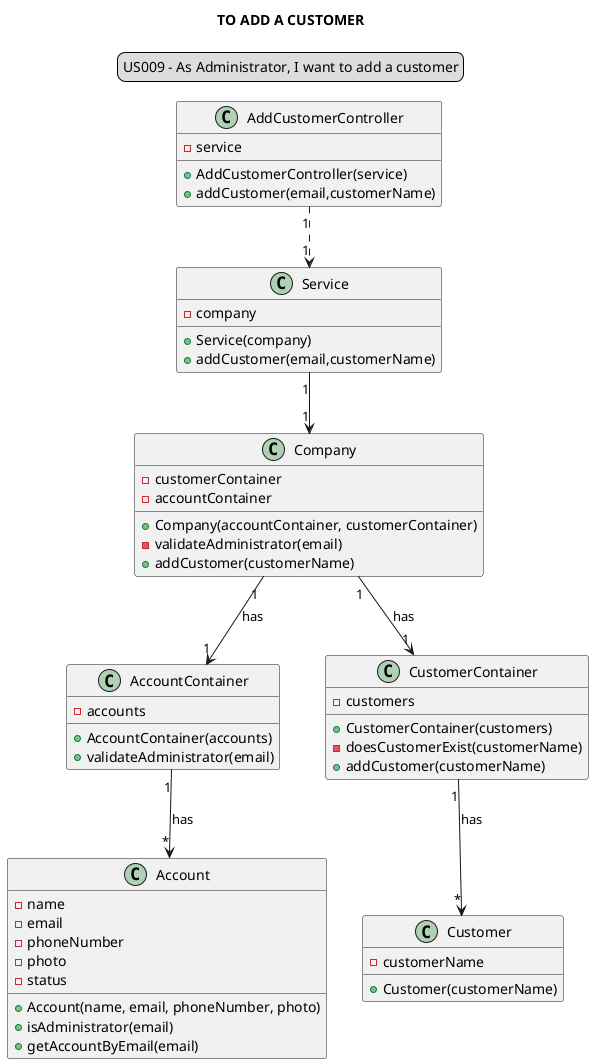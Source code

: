 @startuml

skinparam sequenceMessageAlign center
title TO ADD A CUSTOMER
legend top
US009 - As Administrator, I want to add a customer
end legend

class "AddCustomerController" {
-service
+AddCustomerController(service)
+addCustomer(email,customerName)
}

class "Service"{
-company
+Service(company)
+addCustomer(email,customerName)
}

class "Company"{
-customerContainer
-accountContainer
+Company(accountContainer, customerContainer)
-validateAdministrator(email)
+addCustomer(customerName)
}

class "AccountContainer"{
-accounts
+AccountContainer(accounts)
+validateAdministrator(email)
}

class "Account"{
-name
-email
-phoneNumber
-photo
-status
+Account(name, email, phoneNumber, photo)
+isAdministrator(email)
+getAccountByEmail(email)
}

class "CustomerContainer"{
-customers
+CustomerContainer(customers)
-doesCustomerExist(customerName)
+addCustomer(customerName)
}

class "Customer"{
-customerName
+Customer(customerName)
}

"AddCustomerController" "1" ..> "1" "Service"
"Service" "1" --> "1" "Company"
"Company" "1"-->"1" "CustomerContainer": has
"Company" "1"-->"1" "AccountContainer": has
"CustomerContainer" "1"-->"*" "Customer": has
"AccountContainer" "1" --> "*" "Account": has

@enduml